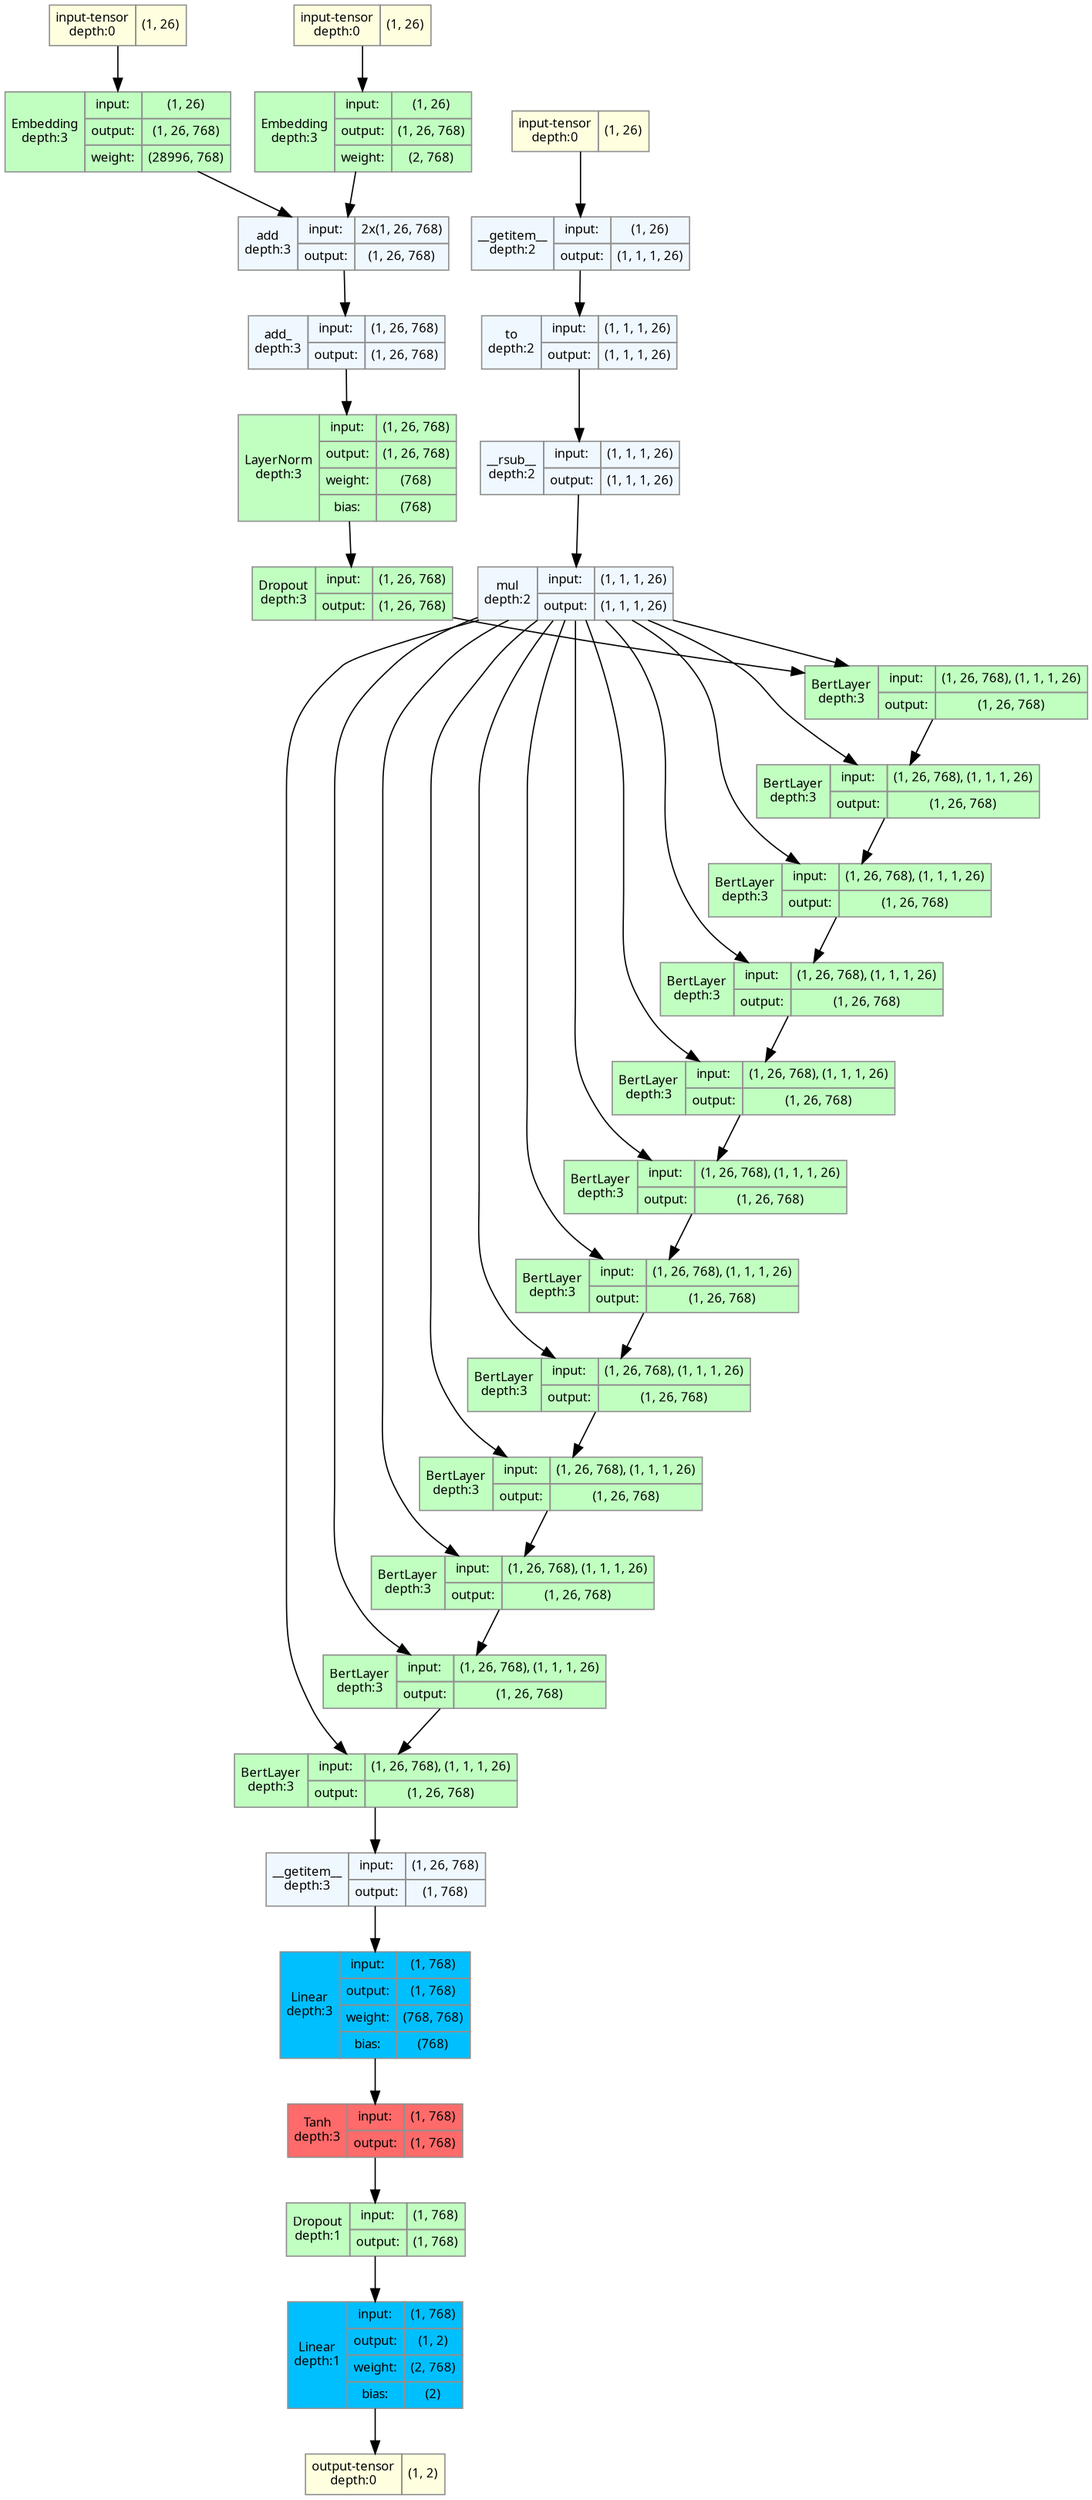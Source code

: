 strict digraph bert {
	graph [ordering=in rankdir=TB size="21.599999999999998,21.599999999999998"]
	node [align=left color="#909090" fillcolor="#ffffff90" fontname="Linux libertine" fontsize=10 height=0.2 margin=0 ranksep=0.1 shape=plaintext style=filled]
	edge [fontsize=10]
	0 [label=<
                    <TABLE BORDER="0" CELLBORDER="1"
                    CELLSPACING="0" CELLPADDING="4">
                        <TR><TD BGCOLOR="lightyellow">input-tensor<BR/>depth:0</TD><TD>(1, 26)</TD></TR>
                    </TABLE>> fillcolor=lightyellow]
	1 [label=<
                    <TABLE BORDER="0" CELLBORDER="1"
                    CELLSPACING="0" CELLPADDING="4">
                        <TR><TD BGCOLOR="lightyellow">input-tensor<BR/>depth:0</TD><TD>(1, 26)</TD></TR>
                    </TABLE>> fillcolor=lightyellow]
	2 [label=<
                    <TABLE BORDER="0" CELLBORDER="1"
                    CELLSPACING="0" CELLPADDING="4">
                        <TR><TD BGCOLOR="lightyellow">input-tensor<BR/>depth:0</TD><TD>(1, 26)</TD></TR>
                    </TABLE>> fillcolor=lightyellow]
	3 [label=<
                    <TABLE BORDER="0" CELLBORDER="1"
                    CELLSPACING="0" CELLPADDING="4">
                    <TR>
                        <TD ROWSPAN="123"
                        BGCOLOR="darkseagreen1">Embedding<BR/>depth:3</TD>
                        <TD>input:</TD>
                        <TD>(1, 26)</TD>
                    </TR>
                    <TR>
                        <TD>output:</TD>
                        <TD>(1, 26, 768)</TD>
                    </TR>
                                    <TR>
                    <TD>weight:</TD>
                    <TD>(28996, 768)</TD>
                </TR>
                    </TABLE>> fillcolor=darkseagreen1]
	4 [label=<
                    <TABLE BORDER="0" CELLBORDER="1"
                    CELLSPACING="0" CELLPADDING="4">
                    <TR>
                        <TD ROWSPAN="119"
                        BGCOLOR="darkseagreen1">Embedding<BR/>depth:3</TD>
                        <TD>input:</TD>
                        <TD>(1, 26)</TD>
                    </TR>
                    <TR>
                        <TD>output:</TD>
                        <TD>(1, 26, 768)</TD>
                    </TR>
                                    <TR>
                    <TD>weight:</TD>
                    <TD>(2, 768)</TD>
                </TR>
                    </TABLE>> fillcolor=darkseagreen1]
	5 [label=<
                    <TABLE BORDER="0" CELLBORDER="1"
                    CELLSPACING="0" CELLPADDING="4">
                    <TR>
                        <TD ROWSPAN="2"
                        BGCOLOR="aliceblue">add<BR/>depth:3</TD>
                        <TD>input:</TD>
                        <TD>2x(1, 26, 768)</TD>
                    </TR>
                    <TR>
                        <TD>output:</TD>
                        <TD>(1, 26, 768)</TD>
                    </TR>
                    
                    </TABLE>> fillcolor=aliceblue]
	6 [label=<
                    <TABLE BORDER="0" CELLBORDER="1"
                    CELLSPACING="0" CELLPADDING="4">
                    <TR>
                        <TD ROWSPAN="2"
                        BGCOLOR="aliceblue">add_<BR/>depth:3</TD>
                        <TD>input:</TD>
                        <TD>(1, 26, 768)</TD>
                    </TR>
                    <TR>
                        <TD>output:</TD>
                        <TD>(1, 26, 768)</TD>
                    </TR>
                    
                    </TABLE>> fillcolor=aliceblue]
	7 [label=<
                    <TABLE BORDER="0" CELLBORDER="1"
                    CELLSPACING="0" CELLPADDING="4">
                    <TR>
                        <TD ROWSPAN="229"
                        BGCOLOR="darkseagreen1">LayerNorm<BR/>depth:3</TD>
                        <TD>input:</TD>
                        <TD>(1, 26, 768)</TD>
                    </TR>
                    <TR>
                        <TD>output:</TD>
                        <TD>(1, 26, 768)</TD>
                    </TR>
                                    <TR>
                    <TD>weight:</TD>
                    <TD>(768)</TD>
                </TR>
                <TR>
                    <TD>bias:</TD>
                    <TD>(768)</TD>
                </TR>
                    </TABLE>> fillcolor=darkseagreen1]
	8 [label=<
                    <TABLE BORDER="0" CELLBORDER="1"
                    CELLSPACING="0" CELLPADDING="4">
                    <TR>
                        <TD ROWSPAN="2"
                        BGCOLOR="darkseagreen1">Dropout<BR/>depth:3</TD>
                        <TD>input:</TD>
                        <TD>(1, 26, 768)</TD>
                    </TR>
                    <TR>
                        <TD>output:</TD>
                        <TD>(1, 26, 768)</TD>
                    </TR>
                    
                    </TABLE>> fillcolor=darkseagreen1]
	9 [label=<
                    <TABLE BORDER="0" CELLBORDER="1"
                    CELLSPACING="0" CELLPADDING="4">
                    <TR>
                        <TD ROWSPAN="2"
                        BGCOLOR="aliceblue">__getitem__<BR/>depth:2</TD>
                        <TD>input:</TD>
                        <TD>(1, 26)</TD>
                    </TR>
                    <TR>
                        <TD>output:</TD>
                        <TD>(1, 1, 1, 26)</TD>
                    </TR>
                    
                    </TABLE>> fillcolor=aliceblue]
	10 [label=<
                    <TABLE BORDER="0" CELLBORDER="1"
                    CELLSPACING="0" CELLPADDING="4">
                    <TR>
                        <TD ROWSPAN="2"
                        BGCOLOR="aliceblue">to<BR/>depth:2</TD>
                        <TD>input:</TD>
                        <TD>(1, 1, 1, 26)</TD>
                    </TR>
                    <TR>
                        <TD>output:</TD>
                        <TD>(1, 1, 1, 26)</TD>
                    </TR>
                    
                    </TABLE>> fillcolor=aliceblue]
	11 [label=<
                    <TABLE BORDER="0" CELLBORDER="1"
                    CELLSPACING="0" CELLPADDING="4">
                    <TR>
                        <TD ROWSPAN="2"
                        BGCOLOR="aliceblue">__rsub__<BR/>depth:2</TD>
                        <TD>input:</TD>
                        <TD>(1, 1, 1, 26)</TD>
                    </TR>
                    <TR>
                        <TD>output:</TD>
                        <TD>(1, 1, 1, 26)</TD>
                    </TR>
                    
                    </TABLE>> fillcolor=aliceblue]
	12 [label=<
                    <TABLE BORDER="0" CELLBORDER="1"
                    CELLSPACING="0" CELLPADDING="4">
                    <TR>
                        <TD ROWSPAN="2"
                        BGCOLOR="aliceblue">mul<BR/>depth:2</TD>
                        <TD>input:</TD>
                        <TD>(1, 1, 1, 26)</TD>
                    </TR>
                    <TR>
                        <TD>output:</TD>
                        <TD>(1, 1, 1, 26)</TD>
                    </TR>
                    
                    </TABLE>> fillcolor=aliceblue]
	13 [label=<
                    <TABLE BORDER="0" CELLBORDER="1"
                    CELLSPACING="0" CELLPADDING="4">
                    <TR>
                        <TD ROWSPAN="2"
                        BGCOLOR="darkseagreen1">BertLayer<BR/>depth:3</TD>
                        <TD>input:</TD>
                        <TD>(1, 26, 768), (1, 1, 1, 26)</TD>
                    </TR>
                    <TR>
                        <TD>output:</TD>
                        <TD>(1, 26, 768)</TD>
                    </TR>
                    
                    </TABLE>> fillcolor=darkseagreen1]
	14 [label=<
                    <TABLE BORDER="0" CELLBORDER="1"
                    CELLSPACING="0" CELLPADDING="4">
                    <TR>
                        <TD ROWSPAN="2"
                        BGCOLOR="darkseagreen1">BertLayer<BR/>depth:3</TD>
                        <TD>input:</TD>
                        <TD>(1, 26, 768), (1, 1, 1, 26)</TD>
                    </TR>
                    <TR>
                        <TD>output:</TD>
                        <TD>(1, 26, 768)</TD>
                    </TR>
                    
                    </TABLE>> fillcolor=darkseagreen1]
	15 [label=<
                    <TABLE BORDER="0" CELLBORDER="1"
                    CELLSPACING="0" CELLPADDING="4">
                    <TR>
                        <TD ROWSPAN="2"
                        BGCOLOR="darkseagreen1">BertLayer<BR/>depth:3</TD>
                        <TD>input:</TD>
                        <TD>(1, 26, 768), (1, 1, 1, 26)</TD>
                    </TR>
                    <TR>
                        <TD>output:</TD>
                        <TD>(1, 26, 768)</TD>
                    </TR>
                    
                    </TABLE>> fillcolor=darkseagreen1]
	16 [label=<
                    <TABLE BORDER="0" CELLBORDER="1"
                    CELLSPACING="0" CELLPADDING="4">
                    <TR>
                        <TD ROWSPAN="2"
                        BGCOLOR="darkseagreen1">BertLayer<BR/>depth:3</TD>
                        <TD>input:</TD>
                        <TD>(1, 26, 768), (1, 1, 1, 26)</TD>
                    </TR>
                    <TR>
                        <TD>output:</TD>
                        <TD>(1, 26, 768)</TD>
                    </TR>
                    
                    </TABLE>> fillcolor=darkseagreen1]
	17 [label=<
                    <TABLE BORDER="0" CELLBORDER="1"
                    CELLSPACING="0" CELLPADDING="4">
                    <TR>
                        <TD ROWSPAN="2"
                        BGCOLOR="darkseagreen1">BertLayer<BR/>depth:3</TD>
                        <TD>input:</TD>
                        <TD>(1, 26, 768), (1, 1, 1, 26)</TD>
                    </TR>
                    <TR>
                        <TD>output:</TD>
                        <TD>(1, 26, 768)</TD>
                    </TR>
                    
                    </TABLE>> fillcolor=darkseagreen1]
	18 [label=<
                    <TABLE BORDER="0" CELLBORDER="1"
                    CELLSPACING="0" CELLPADDING="4">
                    <TR>
                        <TD ROWSPAN="2"
                        BGCOLOR="darkseagreen1">BertLayer<BR/>depth:3</TD>
                        <TD>input:</TD>
                        <TD>(1, 26, 768), (1, 1, 1, 26)</TD>
                    </TR>
                    <TR>
                        <TD>output:</TD>
                        <TD>(1, 26, 768)</TD>
                    </TR>
                    
                    </TABLE>> fillcolor=darkseagreen1]
	19 [label=<
                    <TABLE BORDER="0" CELLBORDER="1"
                    CELLSPACING="0" CELLPADDING="4">
                    <TR>
                        <TD ROWSPAN="2"
                        BGCOLOR="darkseagreen1">BertLayer<BR/>depth:3</TD>
                        <TD>input:</TD>
                        <TD>(1, 26, 768), (1, 1, 1, 26)</TD>
                    </TR>
                    <TR>
                        <TD>output:</TD>
                        <TD>(1, 26, 768)</TD>
                    </TR>
                    
                    </TABLE>> fillcolor=darkseagreen1]
	20 [label=<
                    <TABLE BORDER="0" CELLBORDER="1"
                    CELLSPACING="0" CELLPADDING="4">
                    <TR>
                        <TD ROWSPAN="2"
                        BGCOLOR="darkseagreen1">BertLayer<BR/>depth:3</TD>
                        <TD>input:</TD>
                        <TD>(1, 26, 768), (1, 1, 1, 26)</TD>
                    </TR>
                    <TR>
                        <TD>output:</TD>
                        <TD>(1, 26, 768)</TD>
                    </TR>
                    
                    </TABLE>> fillcolor=darkseagreen1]
	21 [label=<
                    <TABLE BORDER="0" CELLBORDER="1"
                    CELLSPACING="0" CELLPADDING="4">
                    <TR>
                        <TD ROWSPAN="2"
                        BGCOLOR="darkseagreen1">BertLayer<BR/>depth:3</TD>
                        <TD>input:</TD>
                        <TD>(1, 26, 768), (1, 1, 1, 26)</TD>
                    </TR>
                    <TR>
                        <TD>output:</TD>
                        <TD>(1, 26, 768)</TD>
                    </TR>
                    
                    </TABLE>> fillcolor=darkseagreen1]
	22 [label=<
                    <TABLE BORDER="0" CELLBORDER="1"
                    CELLSPACING="0" CELLPADDING="4">
                    <TR>
                        <TD ROWSPAN="2"
                        BGCOLOR="darkseagreen1">BertLayer<BR/>depth:3</TD>
                        <TD>input:</TD>
                        <TD>(1, 26, 768), (1, 1, 1, 26)</TD>
                    </TR>
                    <TR>
                        <TD>output:</TD>
                        <TD>(1, 26, 768)</TD>
                    </TR>
                    
                    </TABLE>> fillcolor=darkseagreen1]
	23 [label=<
                    <TABLE BORDER="0" CELLBORDER="1"
                    CELLSPACING="0" CELLPADDING="4">
                    <TR>
                        <TD ROWSPAN="2"
                        BGCOLOR="darkseagreen1">BertLayer<BR/>depth:3</TD>
                        <TD>input:</TD>
                        <TD>(1, 26, 768), (1, 1, 1, 26)</TD>
                    </TR>
                    <TR>
                        <TD>output:</TD>
                        <TD>(1, 26, 768)</TD>
                    </TR>
                    
                    </TABLE>> fillcolor=darkseagreen1]
	24 [label=<
                    <TABLE BORDER="0" CELLBORDER="1"
                    CELLSPACING="0" CELLPADDING="4">
                    <TR>
                        <TD ROWSPAN="2"
                        BGCOLOR="darkseagreen1">BertLayer<BR/>depth:3</TD>
                        <TD>input:</TD>
                        <TD>(1, 26, 768), (1, 1, 1, 26)</TD>
                    </TR>
                    <TR>
                        <TD>output:</TD>
                        <TD>(1, 26, 768)</TD>
                    </TR>
                    
                    </TABLE>> fillcolor=darkseagreen1]
	25 [label=<
                    <TABLE BORDER="0" CELLBORDER="1"
                    CELLSPACING="0" CELLPADDING="4">
                    <TR>
                        <TD ROWSPAN="2"
                        BGCOLOR="aliceblue">__getitem__<BR/>depth:3</TD>
                        <TD>input:</TD>
                        <TD>(1, 26, 768)</TD>
                    </TR>
                    <TR>
                        <TD>output:</TD>
                        <TD>(1, 768)</TD>
                    </TR>
                    
                    </TABLE>> fillcolor=aliceblue]
	26 [label=<
                    <TABLE BORDER="0" CELLBORDER="1"
                    CELLSPACING="0" CELLPADDING="4">
                    <TR>
                        <TD ROWSPAN="234"
                        BGCOLOR="deepskyblue1">Linear<BR/>depth:3</TD>
                        <TD>input:</TD>
                        <TD>(1, 768)</TD>
                    </TR>
                    <TR>
                        <TD>output:</TD>
                        <TD>(1, 768)</TD>
                    </TR>
                                    <TR>
                    <TD>weight:</TD>
                    <TD>(768, 768)</TD>
                </TR>
                <TR>
                    <TD>bias:</TD>
                    <TD>(768)</TD>
                </TR>
                    </TABLE>> fillcolor=deepskyblue1]
	27 [label=<
                    <TABLE BORDER="0" CELLBORDER="1"
                    CELLSPACING="0" CELLPADDING="4">
                    <TR>
                        <TD ROWSPAN="2"
                        BGCOLOR="indianred1">Tanh<BR/>depth:3</TD>
                        <TD>input:</TD>
                        <TD>(1, 768)</TD>
                    </TR>
                    <TR>
                        <TD>output:</TD>
                        <TD>(1, 768)</TD>
                    </TR>
                    
                    </TABLE>> fillcolor=indianred1]
	28 [label=<
                    <TABLE BORDER="0" CELLBORDER="1"
                    CELLSPACING="0" CELLPADDING="4">
                    <TR>
                        <TD ROWSPAN="2"
                        BGCOLOR="darkseagreen1">Dropout<BR/>depth:1</TD>
                        <TD>input:</TD>
                        <TD>(1, 768)</TD>
                    </TR>
                    <TR>
                        <TD>output:</TD>
                        <TD>(1, 768)</TD>
                    </TR>
                    
                    </TABLE>> fillcolor=darkseagreen1]
	29 [label=<
                    <TABLE BORDER="0" CELLBORDER="1"
                    CELLSPACING="0" CELLPADDING="4">
                    <TR>
                        <TD ROWSPAN="230"
                        BGCOLOR="deepskyblue1">Linear<BR/>depth:1</TD>
                        <TD>input:</TD>
                        <TD>(1, 768)</TD>
                    </TR>
                    <TR>
                        <TD>output:</TD>
                        <TD>(1, 2)</TD>
                    </TR>
                                    <TR>
                    <TD>weight:</TD>
                    <TD>(2, 768)</TD>
                </TR>
                <TR>
                    <TD>bias:</TD>
                    <TD>(2)</TD>
                </TR>
                    </TABLE>> fillcolor=deepskyblue1]
	30 [label=<
                    <TABLE BORDER="0" CELLBORDER="1"
                    CELLSPACING="0" CELLPADDING="4">
                        <TR><TD BGCOLOR="lightyellow">output-tensor<BR/>depth:0</TD><TD>(1, 2)</TD></TR>
                    </TABLE>> fillcolor=lightyellow]
	2 -> 9
	0 -> 3
	1 -> 4
	3 -> 5
	4 -> 5
	5 -> 6
	6 -> 7
	7 -> 8
	9 -> 10
	10 -> 11
	11 -> 12
	8 -> 13
	12 -> 13
	12 -> 14
	12 -> 15
	12 -> 16
	12 -> 17
	12 -> 18
	12 -> 19
	12 -> 20
	12 -> 21
	12 -> 22
	12 -> 23
	12 -> 24
	13 -> 14
	14 -> 15
	15 -> 16
	16 -> 17
	17 -> 18
	18 -> 19
	19 -> 20
	20 -> 21
	21 -> 22
	22 -> 23
	23 -> 24
	24 -> 25
	25 -> 26
	26 -> 27
	27 -> 28
	28 -> 29
	29 -> 30
}
strict digraph bert {
	graph [ordering=in rankdir=TB size="25.2,25.2"]
	node [align=left color="#909090" fillcolor="#ffffff90" fontname="Linux libertine" fontsize=10 height=0.2 margin=0 ranksep=0.1 shape=plaintext style=filled]
	edge [fontsize=10]
	0 [label=<
                    <TABLE BORDER="0" CELLBORDER="1"
                    CELLSPACING="0" CELLPADDING="4">
                        <TR><TD BGCOLOR="lightyellow">input-tensor<BR/>depth:0</TD><TD>(1, 23)</TD></TR>
                    </TABLE>> fillcolor=lightyellow]
	1 [label=<
                    <TABLE BORDER="0" CELLBORDER="1"
                    CELLSPACING="0" CELLPADDING="4">
                        <TR><TD BGCOLOR="lightyellow">input-tensor<BR/>depth:0</TD><TD>(1, 23)</TD></TR>
                    </TABLE>> fillcolor=lightyellow]
	2 [label=<
                    <TABLE BORDER="0" CELLBORDER="1"
                    CELLSPACING="0" CELLPADDING="4">
                        <TR><TD BGCOLOR="lightyellow">input-tensor<BR/>depth:0</TD><TD>(1, 23)</TD></TR>
                    </TABLE>> fillcolor=lightyellow]
	subgraph cluster_2 {
		color=black fontsize=12 label=BertModel labeljust=l style=dashed
		subgraph cluster_3 {
			color=black fontsize=12 label=BertEmbeddings labeljust=l style=dashed
			3 [label=<
                    <TABLE BORDER="0" CELLBORDER="1"
                    CELLSPACING="0" CELLPADDING="4">
                    <TR>
                        <TD ROWSPAN="123"
                        BGCOLOR="darkseagreen1">Embedding<BR/>depth:3</TD>
                        <TD>input:</TD>
                        <TD>(1, 23)</TD>
                    </TR>
                    <TR>
                        <TD>output:</TD>
                        <TD>(1, 23, 768)</TD>
                    </TR>
                                    <TR>
                    <TD>weight:</TD>
                    <TD>(28996, 768)</TD>
                </TR>
                    </TABLE>> fillcolor=darkseagreen1]
			4 [label=<
                    <TABLE BORDER="0" CELLBORDER="1"
                    CELLSPACING="0" CELLPADDING="4">
                    <TR>
                        <TD ROWSPAN="119"
                        BGCOLOR="darkseagreen1">Embedding<BR/>depth:3</TD>
                        <TD>input:</TD>
                        <TD>(1, 23)</TD>
                    </TR>
                    <TR>
                        <TD>output:</TD>
                        <TD>(1, 23, 768)</TD>
                    </TR>
                                    <TR>
                    <TD>weight:</TD>
                    <TD>(2, 768)</TD>
                </TR>
                    </TABLE>> fillcolor=darkseagreen1]
			5 [label=<
                    <TABLE BORDER="0" CELLBORDER="1"
                    CELLSPACING="0" CELLPADDING="4">
                    <TR>
                        <TD ROWSPAN="2"
                        BGCOLOR="aliceblue">add<BR/>depth:3</TD>
                        <TD>input:</TD>
                        <TD>2x(1, 23, 768)</TD>
                    </TR>
                    <TR>
                        <TD>output:</TD>
                        <TD>(1, 23, 768)</TD>
                    </TR>
                    
                    </TABLE>> fillcolor=aliceblue]
			6 [label=<
                    <TABLE BORDER="0" CELLBORDER="1"
                    CELLSPACING="0" CELLPADDING="4">
                    <TR>
                        <TD ROWSPAN="2"
                        BGCOLOR="aliceblue">add_<BR/>depth:3</TD>
                        <TD>input:</TD>
                        <TD>(1, 23, 768)</TD>
                    </TR>
                    <TR>
                        <TD>output:</TD>
                        <TD>(1, 23, 768)</TD>
                    </TR>
                    
                    </TABLE>> fillcolor=aliceblue]
			7 [label=<
                    <TABLE BORDER="0" CELLBORDER="1"
                    CELLSPACING="0" CELLPADDING="4">
                    <TR>
                        <TD ROWSPAN="229"
                        BGCOLOR="darkseagreen1">LayerNorm<BR/>depth:3</TD>
                        <TD>input:</TD>
                        <TD>(1, 23, 768)</TD>
                    </TR>
                    <TR>
                        <TD>output:</TD>
                        <TD>(1, 23, 768)</TD>
                    </TR>
                                    <TR>
                    <TD>weight:</TD>
                    <TD>(768)</TD>
                </TR>
                <TR>
                    <TD>bias:</TD>
                    <TD>(768)</TD>
                </TR>
                    </TABLE>> fillcolor=darkseagreen1]
			8 [label=<
                    <TABLE BORDER="0" CELLBORDER="1"
                    CELLSPACING="0" CELLPADDING="4">
                    <TR>
                        <TD ROWSPAN="2"
                        BGCOLOR="darkseagreen1">Dropout<BR/>depth:3</TD>
                        <TD>input:</TD>
                        <TD>(1, 23, 768)</TD>
                    </TR>
                    <TR>
                        <TD>output:</TD>
                        <TD>(1, 23, 768)</TD>
                    </TR>
                    
                    </TABLE>> fillcolor=darkseagreen1]
		}
		9 [label=<
                    <TABLE BORDER="0" CELLBORDER="1"
                    CELLSPACING="0" CELLPADDING="4">
                    <TR>
                        <TD ROWSPAN="2"
                        BGCOLOR="aliceblue">__getitem__<BR/>depth:2</TD>
                        <TD>input:</TD>
                        <TD>(1, 23)</TD>
                    </TR>
                    <TR>
                        <TD>output:</TD>
                        <TD>(1, 1, 1, 23)</TD>
                    </TR>
                    
                    </TABLE>> fillcolor=aliceblue]
		10 [label=<
                    <TABLE BORDER="0" CELLBORDER="1"
                    CELLSPACING="0" CELLPADDING="4">
                    <TR>
                        <TD ROWSPAN="2"
                        BGCOLOR="aliceblue">to<BR/>depth:2</TD>
                        <TD>input:</TD>
                        <TD>(1, 1, 1, 23)</TD>
                    </TR>
                    <TR>
                        <TD>output:</TD>
                        <TD>(1, 1, 1, 23)</TD>
                    </TR>
                    
                    </TABLE>> fillcolor=aliceblue]
		11 [label=<
                    <TABLE BORDER="0" CELLBORDER="1"
                    CELLSPACING="0" CELLPADDING="4">
                    <TR>
                        <TD ROWSPAN="2"
                        BGCOLOR="aliceblue">__rsub__<BR/>depth:2</TD>
                        <TD>input:</TD>
                        <TD>(1, 1, 1, 23)</TD>
                    </TR>
                    <TR>
                        <TD>output:</TD>
                        <TD>(1, 1, 1, 23)</TD>
                    </TR>
                    
                    </TABLE>> fillcolor=aliceblue]
		12 [label=<
                    <TABLE BORDER="0" CELLBORDER="1"
                    CELLSPACING="0" CELLPADDING="4">
                    <TR>
                        <TD ROWSPAN="2"
                        BGCOLOR="aliceblue">mul<BR/>depth:2</TD>
                        <TD>input:</TD>
                        <TD>(1, 1, 1, 23)</TD>
                    </TR>
                    <TR>
                        <TD>output:</TD>
                        <TD>(1, 1, 1, 23)</TD>
                    </TR>
                    
                    </TABLE>> fillcolor=aliceblue]
		subgraph cluster_4 {
			color=black fontsize=12 label=BertEncoder labeljust=l style=dashed
			13 [label=<
                    <TABLE BORDER="0" CELLBORDER="1"
                    CELLSPACING="0" CELLPADDING="4">
                    <TR>
                        <TD ROWSPAN="2"
                        BGCOLOR="darkseagreen1">BertLayer<BR/>depth:3</TD>
                        <TD>input:</TD>
                        <TD>(1, 23, 768), (1, 1, 1, 23)</TD>
                    </TR>
                    <TR>
                        <TD>output:</TD>
                        <TD>(1, 23, 768)</TD>
                    </TR>
                    
                    </TABLE>> fillcolor=darkseagreen1]
			14 [label=<
                    <TABLE BORDER="0" CELLBORDER="1"
                    CELLSPACING="0" CELLPADDING="4">
                    <TR>
                        <TD ROWSPAN="2"
                        BGCOLOR="darkseagreen1">BertLayer<BR/>depth:3</TD>
                        <TD>input:</TD>
                        <TD>(1, 23, 768), (1, 1, 1, 23)</TD>
                    </TR>
                    <TR>
                        <TD>output:</TD>
                        <TD>(1, 23, 768)</TD>
                    </TR>
                    
                    </TABLE>> fillcolor=darkseagreen1]
			15 [label=<
                    <TABLE BORDER="0" CELLBORDER="1"
                    CELLSPACING="0" CELLPADDING="4">
                    <TR>
                        <TD ROWSPAN="2"
                        BGCOLOR="darkseagreen1">BertLayer<BR/>depth:3</TD>
                        <TD>input:</TD>
                        <TD>(1, 23, 768), (1, 1, 1, 23)</TD>
                    </TR>
                    <TR>
                        <TD>output:</TD>
                        <TD>(1, 23, 768)</TD>
                    </TR>
                    
                    </TABLE>> fillcolor=darkseagreen1]
			16 [label=<
                    <TABLE BORDER="0" CELLBORDER="1"
                    CELLSPACING="0" CELLPADDING="4">
                    <TR>
                        <TD ROWSPAN="2"
                        BGCOLOR="darkseagreen1">BertLayer<BR/>depth:3</TD>
                        <TD>input:</TD>
                        <TD>(1, 23, 768), (1, 1, 1, 23)</TD>
                    </TR>
                    <TR>
                        <TD>output:</TD>
                        <TD>(1, 23, 768)</TD>
                    </TR>
                    
                    </TABLE>> fillcolor=darkseagreen1]
			17 [label=<
                    <TABLE BORDER="0" CELLBORDER="1"
                    CELLSPACING="0" CELLPADDING="4">
                    <TR>
                        <TD ROWSPAN="2"
                        BGCOLOR="darkseagreen1">BertLayer<BR/>depth:3</TD>
                        <TD>input:</TD>
                        <TD>(1, 23, 768), (1, 1, 1, 23)</TD>
                    </TR>
                    <TR>
                        <TD>output:</TD>
                        <TD>(1, 23, 768)</TD>
                    </TR>
                    
                    </TABLE>> fillcolor=darkseagreen1]
			18 [label=<
                    <TABLE BORDER="0" CELLBORDER="1"
                    CELLSPACING="0" CELLPADDING="4">
                    <TR>
                        <TD ROWSPAN="2"
                        BGCOLOR="darkseagreen1">BertLayer<BR/>depth:3</TD>
                        <TD>input:</TD>
                        <TD>(1, 23, 768), (1, 1, 1, 23)</TD>
                    </TR>
                    <TR>
                        <TD>output:</TD>
                        <TD>(1, 23, 768)</TD>
                    </TR>
                    
                    </TABLE>> fillcolor=darkseagreen1]
			19 [label=<
                    <TABLE BORDER="0" CELLBORDER="1"
                    CELLSPACING="0" CELLPADDING="4">
                    <TR>
                        <TD ROWSPAN="2"
                        BGCOLOR="darkseagreen1">BertLayer<BR/>depth:3</TD>
                        <TD>input:</TD>
                        <TD>(1, 23, 768), (1, 1, 1, 23)</TD>
                    </TR>
                    <TR>
                        <TD>output:</TD>
                        <TD>(1, 23, 768)</TD>
                    </TR>
                    
                    </TABLE>> fillcolor=darkseagreen1]
			20 [label=<
                    <TABLE BORDER="0" CELLBORDER="1"
                    CELLSPACING="0" CELLPADDING="4">
                    <TR>
                        <TD ROWSPAN="2"
                        BGCOLOR="darkseagreen1">BertLayer<BR/>depth:3</TD>
                        <TD>input:</TD>
                        <TD>(1, 23, 768), (1, 1, 1, 23)</TD>
                    </TR>
                    <TR>
                        <TD>output:</TD>
                        <TD>(1, 23, 768)</TD>
                    </TR>
                    
                    </TABLE>> fillcolor=darkseagreen1]
			21 [label=<
                    <TABLE BORDER="0" CELLBORDER="1"
                    CELLSPACING="0" CELLPADDING="4">
                    <TR>
                        <TD ROWSPAN="2"
                        BGCOLOR="darkseagreen1">BertLayer<BR/>depth:3</TD>
                        <TD>input:</TD>
                        <TD>(1, 23, 768), (1, 1, 1, 23)</TD>
                    </TR>
                    <TR>
                        <TD>output:</TD>
                        <TD>(1, 23, 768)</TD>
                    </TR>
                    
                    </TABLE>> fillcolor=darkseagreen1]
			22 [label=<
                    <TABLE BORDER="0" CELLBORDER="1"
                    CELLSPACING="0" CELLPADDING="4">
                    <TR>
                        <TD ROWSPAN="2"
                        BGCOLOR="darkseagreen1">BertLayer<BR/>depth:3</TD>
                        <TD>input:</TD>
                        <TD>(1, 23, 768), (1, 1, 1, 23)</TD>
                    </TR>
                    <TR>
                        <TD>output:</TD>
                        <TD>(1, 23, 768)</TD>
                    </TR>
                    
                    </TABLE>> fillcolor=darkseagreen1]
			23 [label=<
                    <TABLE BORDER="0" CELLBORDER="1"
                    CELLSPACING="0" CELLPADDING="4">
                    <TR>
                        <TD ROWSPAN="2"
                        BGCOLOR="darkseagreen1">BertLayer<BR/>depth:3</TD>
                        <TD>input:</TD>
                        <TD>(1, 23, 768), (1, 1, 1, 23)</TD>
                    </TR>
                    <TR>
                        <TD>output:</TD>
                        <TD>(1, 23, 768)</TD>
                    </TR>
                    
                    </TABLE>> fillcolor=darkseagreen1]
			24 [label=<
                    <TABLE BORDER="0" CELLBORDER="1"
                    CELLSPACING="0" CELLPADDING="4">
                    <TR>
                        <TD ROWSPAN="2"
                        BGCOLOR="darkseagreen1">BertLayer<BR/>depth:3</TD>
                        <TD>input:</TD>
                        <TD>(1, 23, 768), (1, 1, 1, 23)</TD>
                    </TR>
                    <TR>
                        <TD>output:</TD>
                        <TD>(1, 23, 768)</TD>
                    </TR>
                    
                    </TABLE>> fillcolor=darkseagreen1]
		}
		subgraph cluster_5 {
			color=black fontsize=12 label=BertPooler labeljust=l style=dashed
			25 [label=<
                    <TABLE BORDER="0" CELLBORDER="1"
                    CELLSPACING="0" CELLPADDING="4">
                    <TR>
                        <TD ROWSPAN="2"
                        BGCOLOR="aliceblue">__getitem__<BR/>depth:3</TD>
                        <TD>input:</TD>
                        <TD>(1, 23, 768)</TD>
                    </TR>
                    <TR>
                        <TD>output:</TD>
                        <TD>(1, 768)</TD>
                    </TR>
                    
                    </TABLE>> fillcolor=aliceblue]
			26 [label=<
                    <TABLE BORDER="0" CELLBORDER="1"
                    CELLSPACING="0" CELLPADDING="4">
                    <TR>
                        <TD ROWSPAN="234"
                        BGCOLOR="deepskyblue1">Linear<BR/>depth:3</TD>
                        <TD>input:</TD>
                        <TD>(1, 768)</TD>
                    </TR>
                    <TR>
                        <TD>output:</TD>
                        <TD>(1, 768)</TD>
                    </TR>
                                    <TR>
                    <TD>weight:</TD>
                    <TD>(768, 768)</TD>
                </TR>
                <TR>
                    <TD>bias:</TD>
                    <TD>(768)</TD>
                </TR>
                    </TABLE>> fillcolor=deepskyblue1]
			27 [label=<
                    <TABLE BORDER="0" CELLBORDER="1"
                    CELLSPACING="0" CELLPADDING="4">
                    <TR>
                        <TD ROWSPAN="2"
                        BGCOLOR="indianred1">Tanh<BR/>depth:3</TD>
                        <TD>input:</TD>
                        <TD>(1, 768)</TD>
                    </TR>
                    <TR>
                        <TD>output:</TD>
                        <TD>(1, 768)</TD>
                    </TR>
                    
                    </TABLE>> fillcolor=indianred1]
		}
	}
	28 [label=<
                    <TABLE BORDER="0" CELLBORDER="1"
                    CELLSPACING="0" CELLPADDING="4">
                    <TR>
                        <TD ROWSPAN="2"
                        BGCOLOR="darkseagreen1">Dropout<BR/>depth:1</TD>
                        <TD>input:</TD>
                        <TD>(1, 768)</TD>
                    </TR>
                    <TR>
                        <TD>output:</TD>
                        <TD>(1, 768)</TD>
                    </TR>
                    
                    </TABLE>> fillcolor=darkseagreen1]
	29 [label=<
                    <TABLE BORDER="0" CELLBORDER="1"
                    CELLSPACING="0" CELLPADDING="4">
                    <TR>
                        <TD ROWSPAN="230"
                        BGCOLOR="deepskyblue1">Linear<BR/>depth:1</TD>
                        <TD>input:</TD>
                        <TD>(1, 768)</TD>
                    </TR>
                    <TR>
                        <TD>output:</TD>
                        <TD>(1, 2)</TD>
                    </TR>
                                    <TR>
                    <TD>weight:</TD>
                    <TD>(2, 768)</TD>
                </TR>
                <TR>
                    <TD>bias:</TD>
                    <TD>(2)</TD>
                </TR>
                    </TABLE>> fillcolor=deepskyblue1]
	30 [label=<
                    <TABLE BORDER="0" CELLBORDER="1"
                    CELLSPACING="0" CELLPADDING="4">
                        <TR><TD BGCOLOR="lightyellow">output-tensor<BR/>depth:0</TD><TD>(1, 2)</TD></TR>
                    </TABLE>> fillcolor=lightyellow]
	2 -> 9
	0 -> 3
	1 -> 4
	3 -> 5
	4 -> 5
	5 -> 6
	6 -> 7
	7 -> 8
	9 -> 10
	10 -> 11
	11 -> 12
	8 -> 13
	12 -> 13
	12 -> 14
	12 -> 15
	12 -> 16
	12 -> 17
	12 -> 18
	12 -> 19
	12 -> 20
	12 -> 21
	12 -> 22
	12 -> 23
	12 -> 24
	13 -> 14
	14 -> 15
	15 -> 16
	16 -> 17
	17 -> 18
	18 -> 19
	19 -> 20
	20 -> 21
	21 -> 22
	22 -> 23
	23 -> 24
	24 -> 25
	25 -> 26
	26 -> 27
	27 -> 28
	28 -> 29
	29 -> 30
}
